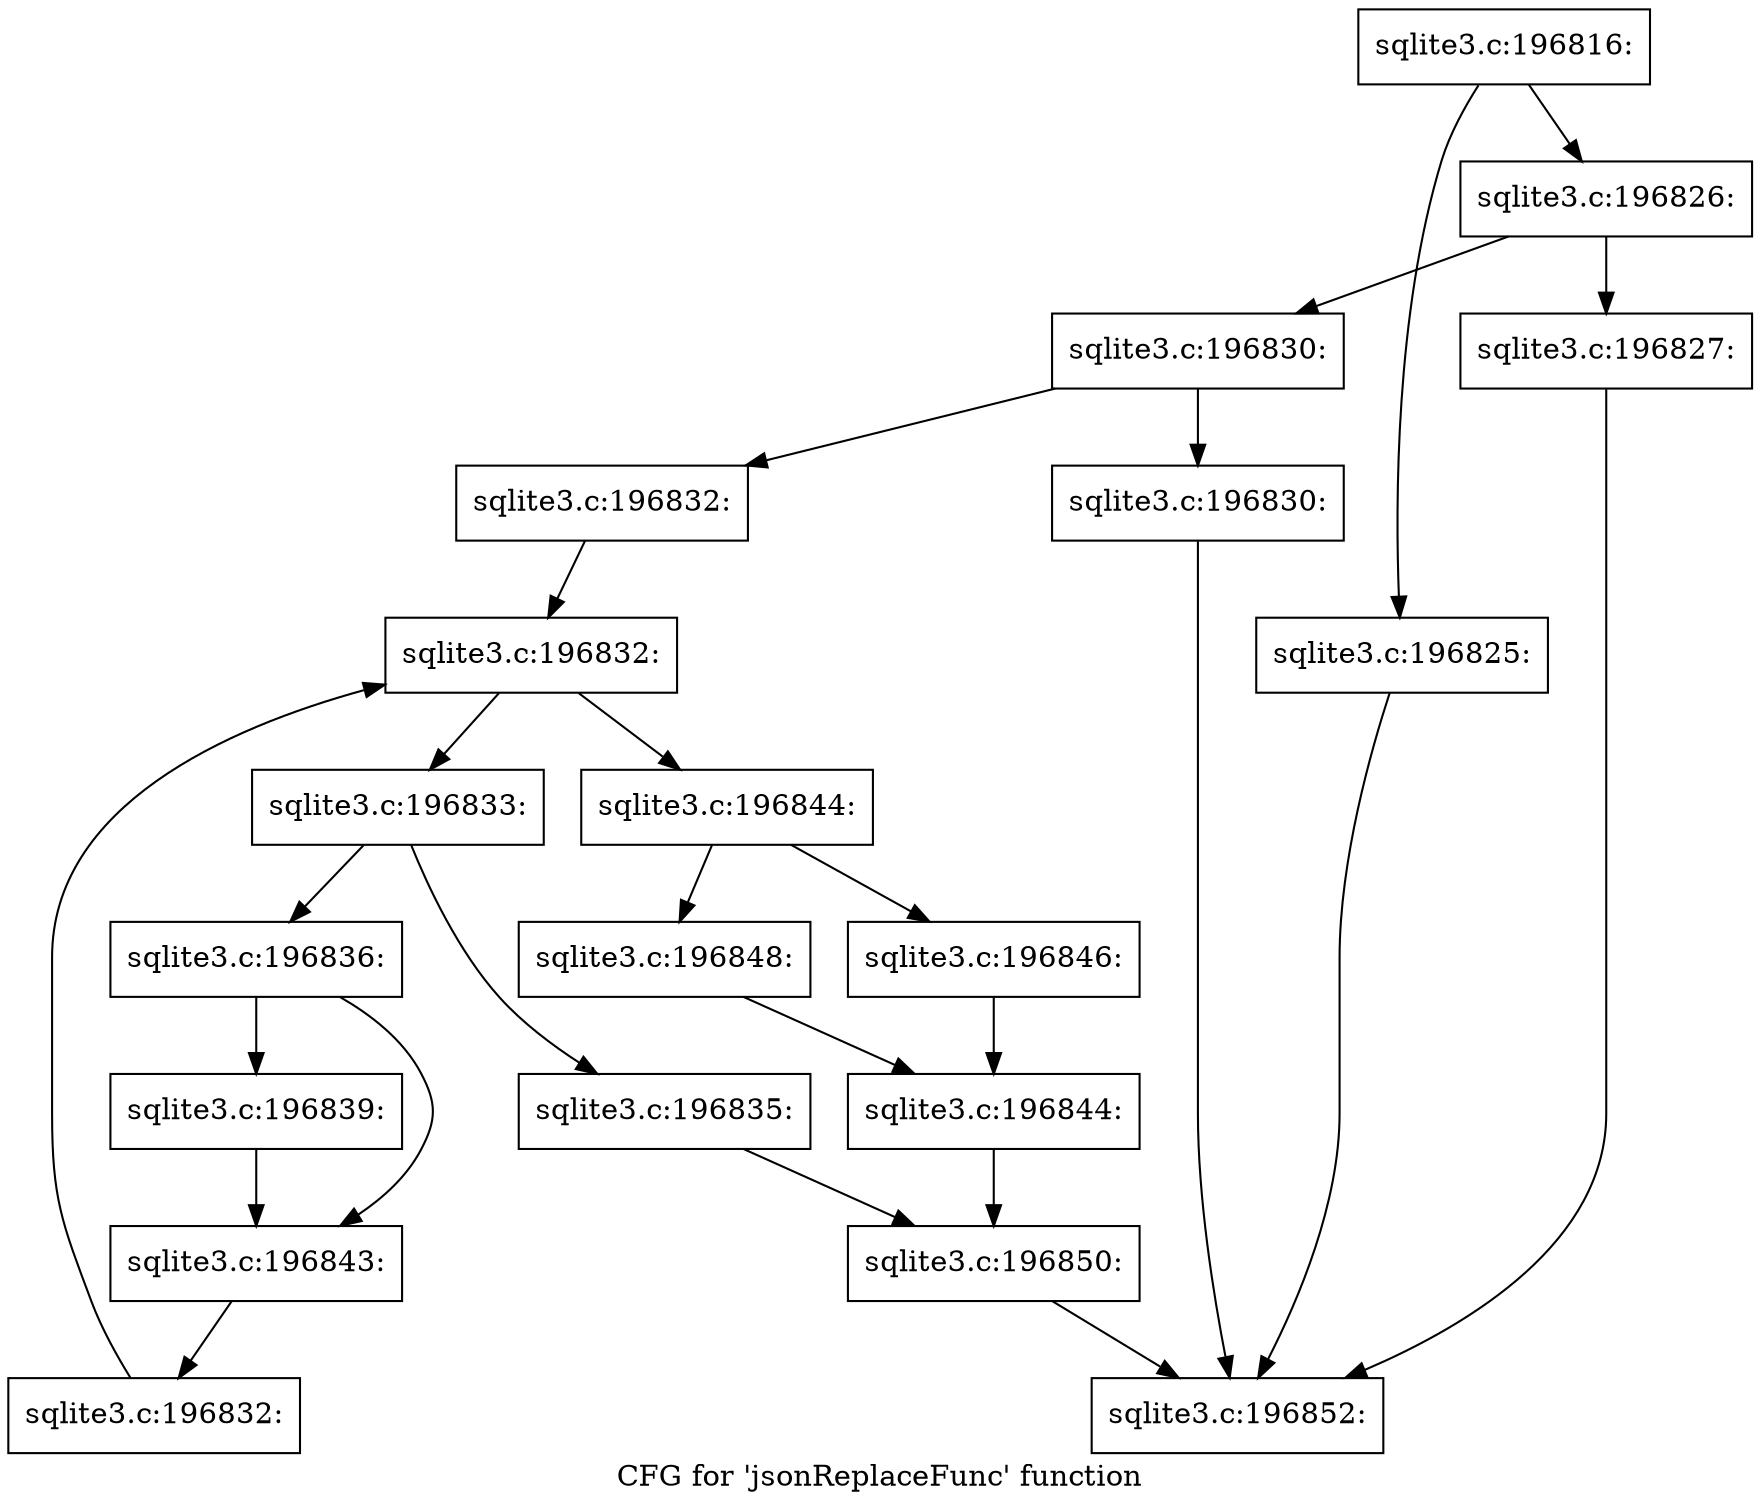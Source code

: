 digraph "CFG for 'jsonReplaceFunc' function" {
	label="CFG for 'jsonReplaceFunc' function";

	Node0x55c0fa8da1a0 [shape=record,label="{sqlite3.c:196816:}"];
	Node0x55c0fa8da1a0 -> Node0x55c0fa8dcb60;
	Node0x55c0fa8da1a0 -> Node0x55c0fa8dcbb0;
	Node0x55c0fa8dcb60 [shape=record,label="{sqlite3.c:196825:}"];
	Node0x55c0fa8dcb60 -> Node0x55c0fa8da320;
	Node0x55c0fa8dcbb0 [shape=record,label="{sqlite3.c:196826:}"];
	Node0x55c0fa8dcbb0 -> Node0x55c0fa8dcfb0;
	Node0x55c0fa8dcbb0 -> Node0x55c0fa8dd000;
	Node0x55c0fa8dcfb0 [shape=record,label="{sqlite3.c:196827:}"];
	Node0x55c0fa8dcfb0 -> Node0x55c0fa8da320;
	Node0x55c0fa8dd000 [shape=record,label="{sqlite3.c:196830:}"];
	Node0x55c0fa8dd000 -> Node0x55c0fa8dd7b0;
	Node0x55c0fa8dd000 -> Node0x55c0fa8dd800;
	Node0x55c0fa8dd7b0 [shape=record,label="{sqlite3.c:196830:}"];
	Node0x55c0fa8dd7b0 -> Node0x55c0fa8da320;
	Node0x55c0fa8dd800 [shape=record,label="{sqlite3.c:196832:}"];
	Node0x55c0fa8dd800 -> Node0x55c0fa8de190;
	Node0x55c0fa8de190 [shape=record,label="{sqlite3.c:196832:}"];
	Node0x55c0fa8de190 -> Node0x55c0fa8de3b0;
	Node0x55c0fa8de190 -> Node0x55c0fa8ddfe0;
	Node0x55c0fa8de3b0 [shape=record,label="{sqlite3.c:196833:}"];
	Node0x55c0fa8de3b0 -> Node0x55c0fa8df090;
	Node0x55c0fa8de3b0 -> Node0x55c0fa8df0e0;
	Node0x55c0fa8df090 [shape=record,label="{sqlite3.c:196835:}"];
	Node0x55c0fa8df090 -> Node0x55c0fa8dfc40;
	Node0x55c0fa8df0e0 [shape=record,label="{sqlite3.c:196836:}"];
	Node0x55c0fa8df0e0 -> Node0x55c0fa8dfdd0;
	Node0x55c0fa8df0e0 -> Node0x55c0fa8dfe20;
	Node0x55c0fa8dfdd0 [shape=record,label="{sqlite3.c:196839:}"];
	Node0x55c0fa8dfdd0 -> Node0x55c0fa8dfe20;
	Node0x55c0fa8dfe20 [shape=record,label="{sqlite3.c:196843:}"];
	Node0x55c0fa8dfe20 -> Node0x55c0fa8de320;
	Node0x55c0fa8de320 [shape=record,label="{sqlite3.c:196832:}"];
	Node0x55c0fa8de320 -> Node0x55c0fa8de190;
	Node0x55c0fa8ddfe0 [shape=record,label="{sqlite3.c:196844:}"];
	Node0x55c0fa8ddfe0 -> Node0x55c0fa8e1040;
	Node0x55c0fa8ddfe0 -> Node0x55c0fa8e10e0;
	Node0x55c0fa8e1040 [shape=record,label="{sqlite3.c:196846:}"];
	Node0x55c0fa8e1040 -> Node0x55c0fa8e1090;
	Node0x55c0fa8e10e0 [shape=record,label="{sqlite3.c:196848:}"];
	Node0x55c0fa8e10e0 -> Node0x55c0fa8e1090;
	Node0x55c0fa8e1090 [shape=record,label="{sqlite3.c:196844:}"];
	Node0x55c0fa8e1090 -> Node0x55c0fa8dfc40;
	Node0x55c0fa8dfc40 [shape=record,label="{sqlite3.c:196850:}"];
	Node0x55c0fa8dfc40 -> Node0x55c0fa8da320;
	Node0x55c0fa8da320 [shape=record,label="{sqlite3.c:196852:}"];
}
